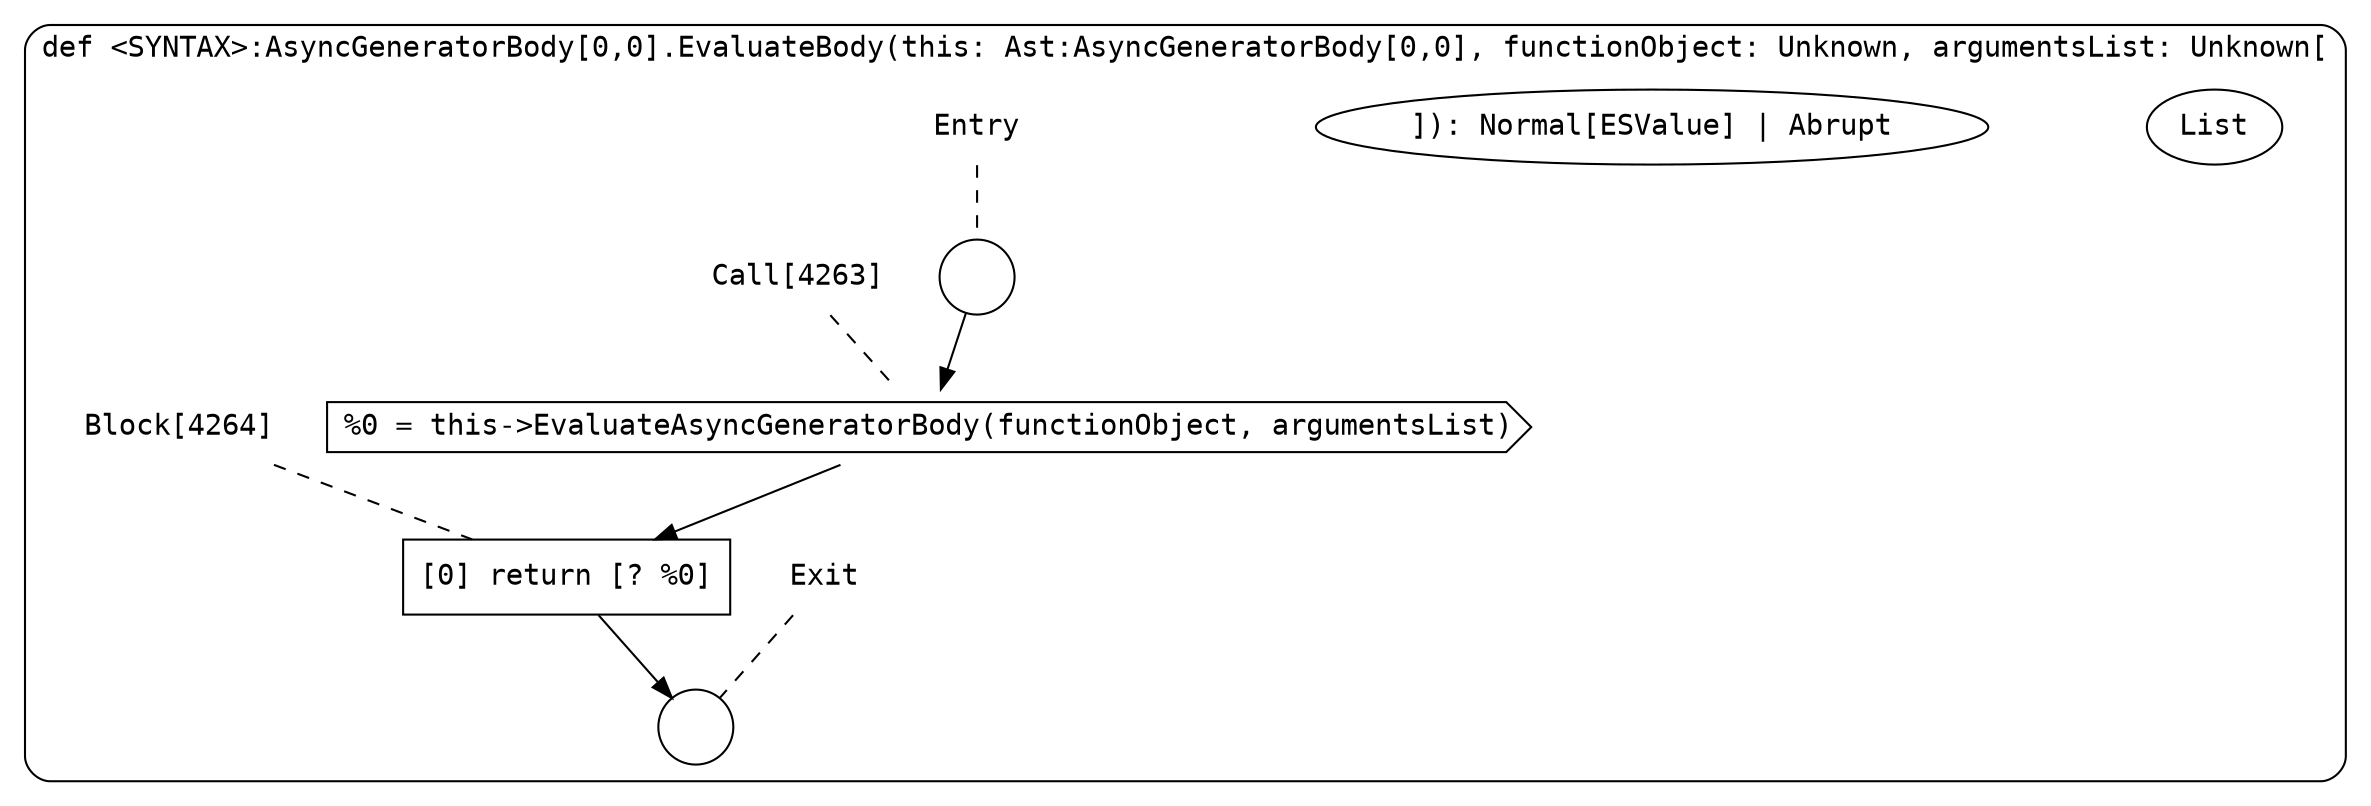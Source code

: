 digraph {
  graph [fontname = "Consolas"]
  node [fontname = "Consolas"]
  edge [fontname = "Consolas"]
  subgraph cluster1082 {
    label = "def <SYNTAX>:AsyncGeneratorBody[0,0].EvaluateBody(this: Ast:AsyncGeneratorBody[0,0], functionObject: Unknown, argumentsList: Unknown["List"]): Normal[ESValue] | Abrupt"
    style = rounded
    cluster1082_entry_name [shape=none, label=<<font color="black">Entry</font>>]
    cluster1082_entry_name -> cluster1082_entry [arrowhead=none, color="black", style=dashed]
    cluster1082_entry [shape=circle label=" " color="black" fillcolor="white" style=filled]
    cluster1082_entry -> node4263 [color="black"]
    cluster1082_exit_name [shape=none, label=<<font color="black">Exit</font>>]
    cluster1082_exit_name -> cluster1082_exit [arrowhead=none, color="black", style=dashed]
    cluster1082_exit [shape=circle label=" " color="black" fillcolor="white" style=filled]
    node4263_name [shape=none, label=<<font color="black">Call[4263]</font>>]
    node4263_name -> node4263 [arrowhead=none, color="black", style=dashed]
    node4263 [shape=cds, label=<<font color="black">%0 = this-&gt;EvaluateAsyncGeneratorBody(functionObject, argumentsList)</font>> color="black" fillcolor="white", style=filled]
    node4263 -> node4264 [color="black"]
    node4264_name [shape=none, label=<<font color="black">Block[4264]</font>>]
    node4264_name -> node4264 [arrowhead=none, color="black", style=dashed]
    node4264 [shape=box, label=<<font color="black">[0] return [? %0]<BR ALIGN="LEFT"/></font>> color="black" fillcolor="white", style=filled]
    node4264 -> cluster1082_exit [color="black"]
  }
}